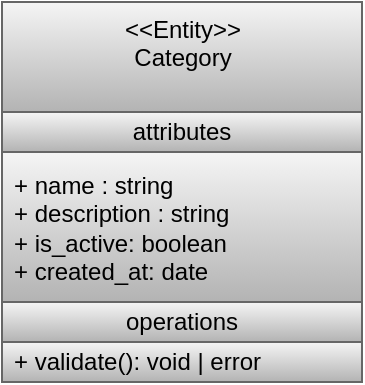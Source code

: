 <mxfile>
    <diagram id="HJr45H5DgGIwIrHnlg5p" name="Entity">
        <mxGraphModel dx="363" dy="449" grid="1" gridSize="10" guides="1" tooltips="1" connect="1" arrows="1" fold="1" page="1" pageScale="1" pageWidth="850" pageHeight="1100" math="0" shadow="0">
            <root>
                <mxCell id="0"/>
                <mxCell id="1" parent="0"/>
                <mxCell id="2" value="&lt;font color=&quot;#000000&quot;&gt;&amp;lt;&amp;lt;Entity&amp;gt;&amp;gt;&lt;br&gt;Category&lt;/font&gt;" style="swimlane;fontStyle=0;align=center;verticalAlign=top;childLayout=stackLayout;horizontal=1;startSize=55;horizontalStack=0;resizeParent=1;resizeParentMax=0;resizeLast=0;collapsible=0;marginBottom=0;html=1;fillColor=#f5f5f5;strokeColor=#666666;gradientColor=#b3b3b3;" vertex="1" parent="1">
                    <mxGeometry x="130" y="80" width="180" height="190" as="geometry"/>
                </mxCell>
                <mxCell id="3" value="&lt;font color=&quot;#000000&quot;&gt;attributes&lt;/font&gt;" style="text;html=1;strokeColor=#666666;fillColor=#f5f5f5;align=center;verticalAlign=middle;spacingLeft=4;spacingRight=4;overflow=hidden;rotatable=0;points=[[0,0.5],[1,0.5]];portConstraint=eastwest;gradientColor=#b3b3b3;" vertex="1" parent="2">
                    <mxGeometry y="55" width="180" height="20" as="geometry"/>
                </mxCell>
                <mxCell id="4" value="&lt;font color=&quot;#000000&quot;&gt;+ name : string&lt;br&gt;+ description : string&lt;br&gt;+ is_active: boolean&lt;br&gt;+ created_at: date&lt;/font&gt;" style="text;html=1;strokeColor=#666666;fillColor=#f5f5f5;align=left;verticalAlign=middle;spacingLeft=4;spacingRight=4;overflow=hidden;rotatable=0;points=[[0,0.5],[1,0.5]];portConstraint=eastwest;gradientColor=#b3b3b3;" vertex="1" parent="2">
                    <mxGeometry y="75" width="180" height="75" as="geometry"/>
                </mxCell>
                <mxCell id="8" value="&lt;font color=&quot;#000000&quot;&gt;operations&lt;/font&gt;" style="text;html=1;strokeColor=#666666;fillColor=#f5f5f5;align=center;verticalAlign=middle;spacingLeft=4;spacingRight=4;overflow=hidden;rotatable=0;points=[[0,0.5],[1,0.5]];portConstraint=eastwest;gradientColor=#b3b3b3;" vertex="1" parent="2">
                    <mxGeometry y="150" width="180" height="20" as="geometry"/>
                </mxCell>
                <mxCell id="9" value="&lt;font color=&quot;#000000&quot;&gt;+ validate(): void | error&lt;/font&gt;" style="text;html=1;strokeColor=#666666;fillColor=#f5f5f5;align=left;verticalAlign=middle;spacingLeft=4;spacingRight=4;overflow=hidden;rotatable=0;points=[[0,0.5],[1,0.5]];portConstraint=eastwest;gradientColor=#b3b3b3;" vertex="1" parent="2">
                    <mxGeometry y="170" width="180" height="20" as="geometry"/>
                </mxCell>
            </root>
        </mxGraphModel>
    </diagram>
</mxfile>